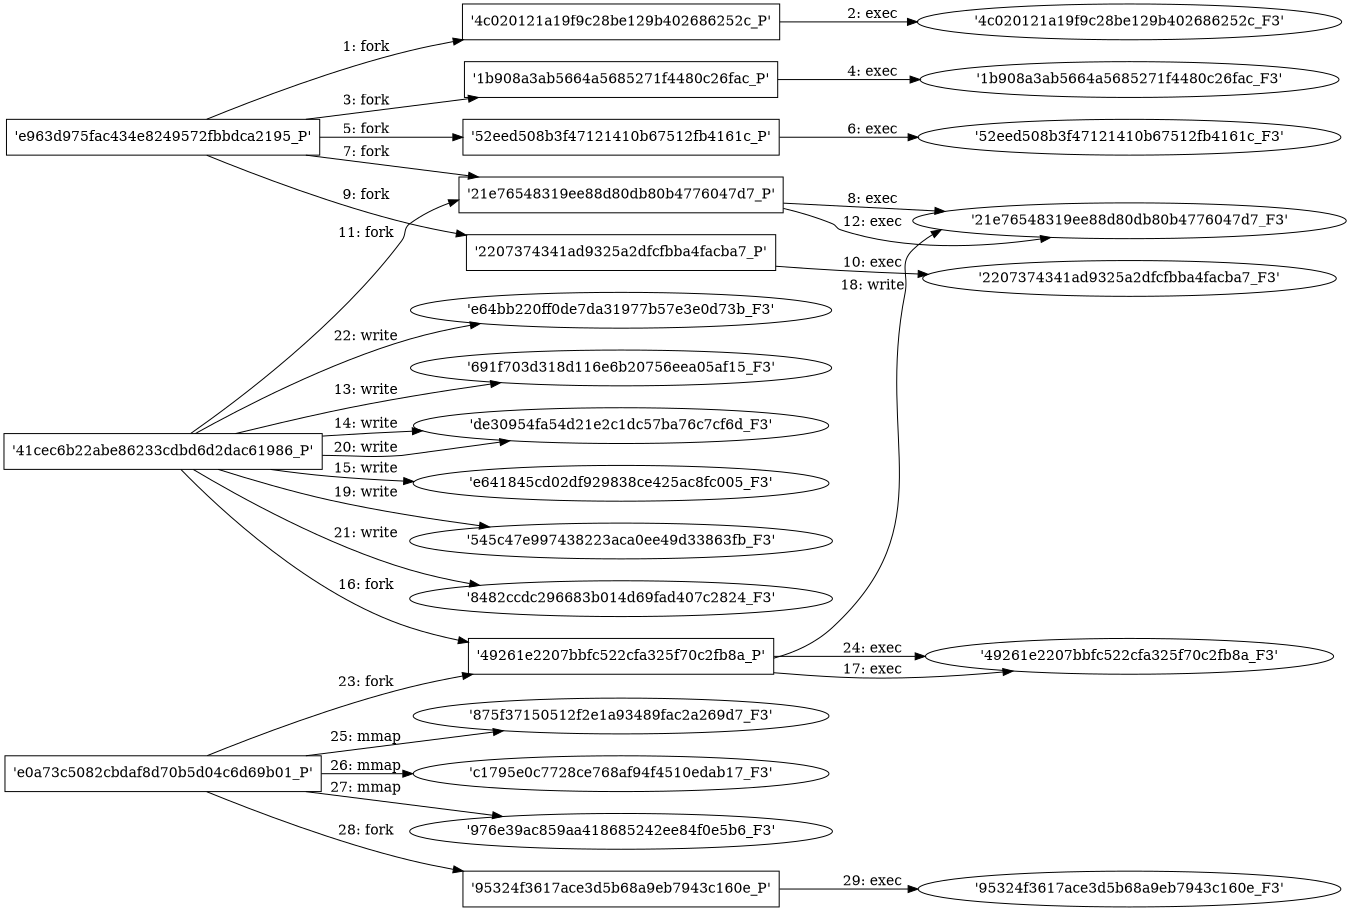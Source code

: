 digraph "D:\Learning\Paper\apt\基于CTI的攻击预警\Dataset\攻击图\ASGfromALLCTI\Threat Roundup for June 16-22.dot" {
rankdir="LR"
size="9"
fixedsize="false"
splines="true"
nodesep=0.3
ranksep=0
fontsize=10
overlap="scalexy"
engine= "neato"
	"'e963d975fac434e8249572fbbdca2195_P'" [node_type=Process shape=box]
	"'4c020121a19f9c28be129b402686252c_P'" [node_type=Process shape=box]
	"'e963d975fac434e8249572fbbdca2195_P'" -> "'4c020121a19f9c28be129b402686252c_P'" [label="1: fork"]
	"'4c020121a19f9c28be129b402686252c_P'" [node_type=Process shape=box]
	"'4c020121a19f9c28be129b402686252c_F3'" [node_type=File shape=ellipse]
	"'4c020121a19f9c28be129b402686252c_P'" -> "'4c020121a19f9c28be129b402686252c_F3'" [label="2: exec"]
	"'e963d975fac434e8249572fbbdca2195_P'" [node_type=Process shape=box]
	"'1b908a3ab5664a5685271f4480c26fac_P'" [node_type=Process shape=box]
	"'e963d975fac434e8249572fbbdca2195_P'" -> "'1b908a3ab5664a5685271f4480c26fac_P'" [label="3: fork"]
	"'1b908a3ab5664a5685271f4480c26fac_P'" [node_type=Process shape=box]
	"'1b908a3ab5664a5685271f4480c26fac_F3'" [node_type=File shape=ellipse]
	"'1b908a3ab5664a5685271f4480c26fac_P'" -> "'1b908a3ab5664a5685271f4480c26fac_F3'" [label="4: exec"]
	"'e963d975fac434e8249572fbbdca2195_P'" [node_type=Process shape=box]
	"'52eed508b3f47121410b67512fb4161c_P'" [node_type=Process shape=box]
	"'e963d975fac434e8249572fbbdca2195_P'" -> "'52eed508b3f47121410b67512fb4161c_P'" [label="5: fork"]
	"'52eed508b3f47121410b67512fb4161c_P'" [node_type=Process shape=box]
	"'52eed508b3f47121410b67512fb4161c_F3'" [node_type=File shape=ellipse]
	"'52eed508b3f47121410b67512fb4161c_P'" -> "'52eed508b3f47121410b67512fb4161c_F3'" [label="6: exec"]
	"'e963d975fac434e8249572fbbdca2195_P'" [node_type=Process shape=box]
	"'21e76548319ee88d80db80b4776047d7_P'" [node_type=Process shape=box]
	"'e963d975fac434e8249572fbbdca2195_P'" -> "'21e76548319ee88d80db80b4776047d7_P'" [label="7: fork"]
	"'21e76548319ee88d80db80b4776047d7_P'" [node_type=Process shape=box]
	"'21e76548319ee88d80db80b4776047d7_F3'" [node_type=File shape=ellipse]
	"'21e76548319ee88d80db80b4776047d7_P'" -> "'21e76548319ee88d80db80b4776047d7_F3'" [label="8: exec"]
	"'e963d975fac434e8249572fbbdca2195_P'" [node_type=Process shape=box]
	"'2207374341ad9325a2dfcfbba4facba7_P'" [node_type=Process shape=box]
	"'e963d975fac434e8249572fbbdca2195_P'" -> "'2207374341ad9325a2dfcfbba4facba7_P'" [label="9: fork"]
	"'2207374341ad9325a2dfcfbba4facba7_P'" [node_type=Process shape=box]
	"'2207374341ad9325a2dfcfbba4facba7_F3'" [node_type=File shape=ellipse]
	"'2207374341ad9325a2dfcfbba4facba7_P'" -> "'2207374341ad9325a2dfcfbba4facba7_F3'" [label="10: exec"]
	"'41cec6b22abe86233cdbd6d2dac61986_P'" [node_type=Process shape=box]
	"'21e76548319ee88d80db80b4776047d7_P'" [node_type=Process shape=box]
	"'41cec6b22abe86233cdbd6d2dac61986_P'" -> "'21e76548319ee88d80db80b4776047d7_P'" [label="11: fork"]
	"'21e76548319ee88d80db80b4776047d7_P'" [node_type=Process shape=box]
	"'21e76548319ee88d80db80b4776047d7_F3'" [node_type=File shape=ellipse]
	"'21e76548319ee88d80db80b4776047d7_P'" -> "'21e76548319ee88d80db80b4776047d7_F3'" [label="12: exec"]
	"'691f703d318d116e6b20756eea05af15_F3'" [node_type=file shape=ellipse]
	"'41cec6b22abe86233cdbd6d2dac61986_P'" [node_type=Process shape=box]
	"'41cec6b22abe86233cdbd6d2dac61986_P'" -> "'691f703d318d116e6b20756eea05af15_F3'" [label="13: write"]
	"'de30954fa54d21e2c1dc57ba76c7cf6d_F3'" [node_type=file shape=ellipse]
	"'41cec6b22abe86233cdbd6d2dac61986_P'" [node_type=Process shape=box]
	"'41cec6b22abe86233cdbd6d2dac61986_P'" -> "'de30954fa54d21e2c1dc57ba76c7cf6d_F3'" [label="14: write"]
	"'e641845cd02df929838ce425ac8fc005_F3'" [node_type=file shape=ellipse]
	"'41cec6b22abe86233cdbd6d2dac61986_P'" [node_type=Process shape=box]
	"'41cec6b22abe86233cdbd6d2dac61986_P'" -> "'e641845cd02df929838ce425ac8fc005_F3'" [label="15: write"]
	"'41cec6b22abe86233cdbd6d2dac61986_P'" [node_type=Process shape=box]
	"'49261e2207bbfc522cfa325f70c2fb8a_P'" [node_type=Process shape=box]
	"'41cec6b22abe86233cdbd6d2dac61986_P'" -> "'49261e2207bbfc522cfa325f70c2fb8a_P'" [label="16: fork"]
	"'49261e2207bbfc522cfa325f70c2fb8a_P'" [node_type=Process shape=box]
	"'49261e2207bbfc522cfa325f70c2fb8a_F3'" [node_type=File shape=ellipse]
	"'49261e2207bbfc522cfa325f70c2fb8a_P'" -> "'49261e2207bbfc522cfa325f70c2fb8a_F3'" [label="17: exec"]
	"'21e76548319ee88d80db80b4776047d7_F3'" [node_type=file shape=ellipse]
	"'49261e2207bbfc522cfa325f70c2fb8a_P'" [node_type=Process shape=box]
	"'49261e2207bbfc522cfa325f70c2fb8a_P'" -> "'21e76548319ee88d80db80b4776047d7_F3'" [label="18: write"]
	"'545c47e997438223aca0ee49d33863fb_F3'" [node_type=file shape=ellipse]
	"'41cec6b22abe86233cdbd6d2dac61986_P'" [node_type=Process shape=box]
	"'41cec6b22abe86233cdbd6d2dac61986_P'" -> "'545c47e997438223aca0ee49d33863fb_F3'" [label="19: write"]
	"'de30954fa54d21e2c1dc57ba76c7cf6d_F3'" [node_type=file shape=ellipse]
	"'41cec6b22abe86233cdbd6d2dac61986_P'" [node_type=Process shape=box]
	"'41cec6b22abe86233cdbd6d2dac61986_P'" -> "'de30954fa54d21e2c1dc57ba76c7cf6d_F3'" [label="20: write"]
	"'8482ccdc296683b014d69fad407c2824_F3'" [node_type=file shape=ellipse]
	"'41cec6b22abe86233cdbd6d2dac61986_P'" [node_type=Process shape=box]
	"'41cec6b22abe86233cdbd6d2dac61986_P'" -> "'8482ccdc296683b014d69fad407c2824_F3'" [label="21: write"]
	"'e64bb220ff0de7da31977b57e3e0d73b_F3'" [node_type=file shape=ellipse]
	"'41cec6b22abe86233cdbd6d2dac61986_P'" [node_type=Process shape=box]
	"'41cec6b22abe86233cdbd6d2dac61986_P'" -> "'e64bb220ff0de7da31977b57e3e0d73b_F3'" [label="22: write"]
	"'e0a73c5082cbdaf8d70b5d04c6d69b01_P'" [node_type=Process shape=box]
	"'49261e2207bbfc522cfa325f70c2fb8a_P'" [node_type=Process shape=box]
	"'e0a73c5082cbdaf8d70b5d04c6d69b01_P'" -> "'49261e2207bbfc522cfa325f70c2fb8a_P'" [label="23: fork"]
	"'49261e2207bbfc522cfa325f70c2fb8a_P'" [node_type=Process shape=box]
	"'49261e2207bbfc522cfa325f70c2fb8a_F3'" [node_type=File shape=ellipse]
	"'49261e2207bbfc522cfa325f70c2fb8a_P'" -> "'49261e2207bbfc522cfa325f70c2fb8a_F3'" [label="24: exec"]
	"'875f37150512f2e1a93489fac2a269d7_F3'" [node_type=file shape=ellipse]
	"'e0a73c5082cbdaf8d70b5d04c6d69b01_P'" [node_type=Process shape=box]
	"'e0a73c5082cbdaf8d70b5d04c6d69b01_P'" -> "'875f37150512f2e1a93489fac2a269d7_F3'" [label="25: mmap"]
	"'c1795e0c7728ce768af94f4510edab17_F3'" [node_type=file shape=ellipse]
	"'e0a73c5082cbdaf8d70b5d04c6d69b01_P'" [node_type=Process shape=box]
	"'e0a73c5082cbdaf8d70b5d04c6d69b01_P'" -> "'c1795e0c7728ce768af94f4510edab17_F3'" [label="26: mmap"]
	"'976e39ac859aa418685242ee84f0e5b6_F3'" [node_type=file shape=ellipse]
	"'e0a73c5082cbdaf8d70b5d04c6d69b01_P'" [node_type=Process shape=box]
	"'e0a73c5082cbdaf8d70b5d04c6d69b01_P'" -> "'976e39ac859aa418685242ee84f0e5b6_F3'" [label="27: mmap"]
	"'e0a73c5082cbdaf8d70b5d04c6d69b01_P'" [node_type=Process shape=box]
	"'95324f3617ace3d5b68a9eb7943c160e_P'" [node_type=Process shape=box]
	"'e0a73c5082cbdaf8d70b5d04c6d69b01_P'" -> "'95324f3617ace3d5b68a9eb7943c160e_P'" [label="28: fork"]
	"'95324f3617ace3d5b68a9eb7943c160e_P'" [node_type=Process shape=box]
	"'95324f3617ace3d5b68a9eb7943c160e_F3'" [node_type=File shape=ellipse]
	"'95324f3617ace3d5b68a9eb7943c160e_P'" -> "'95324f3617ace3d5b68a9eb7943c160e_F3'" [label="29: exec"]
}

